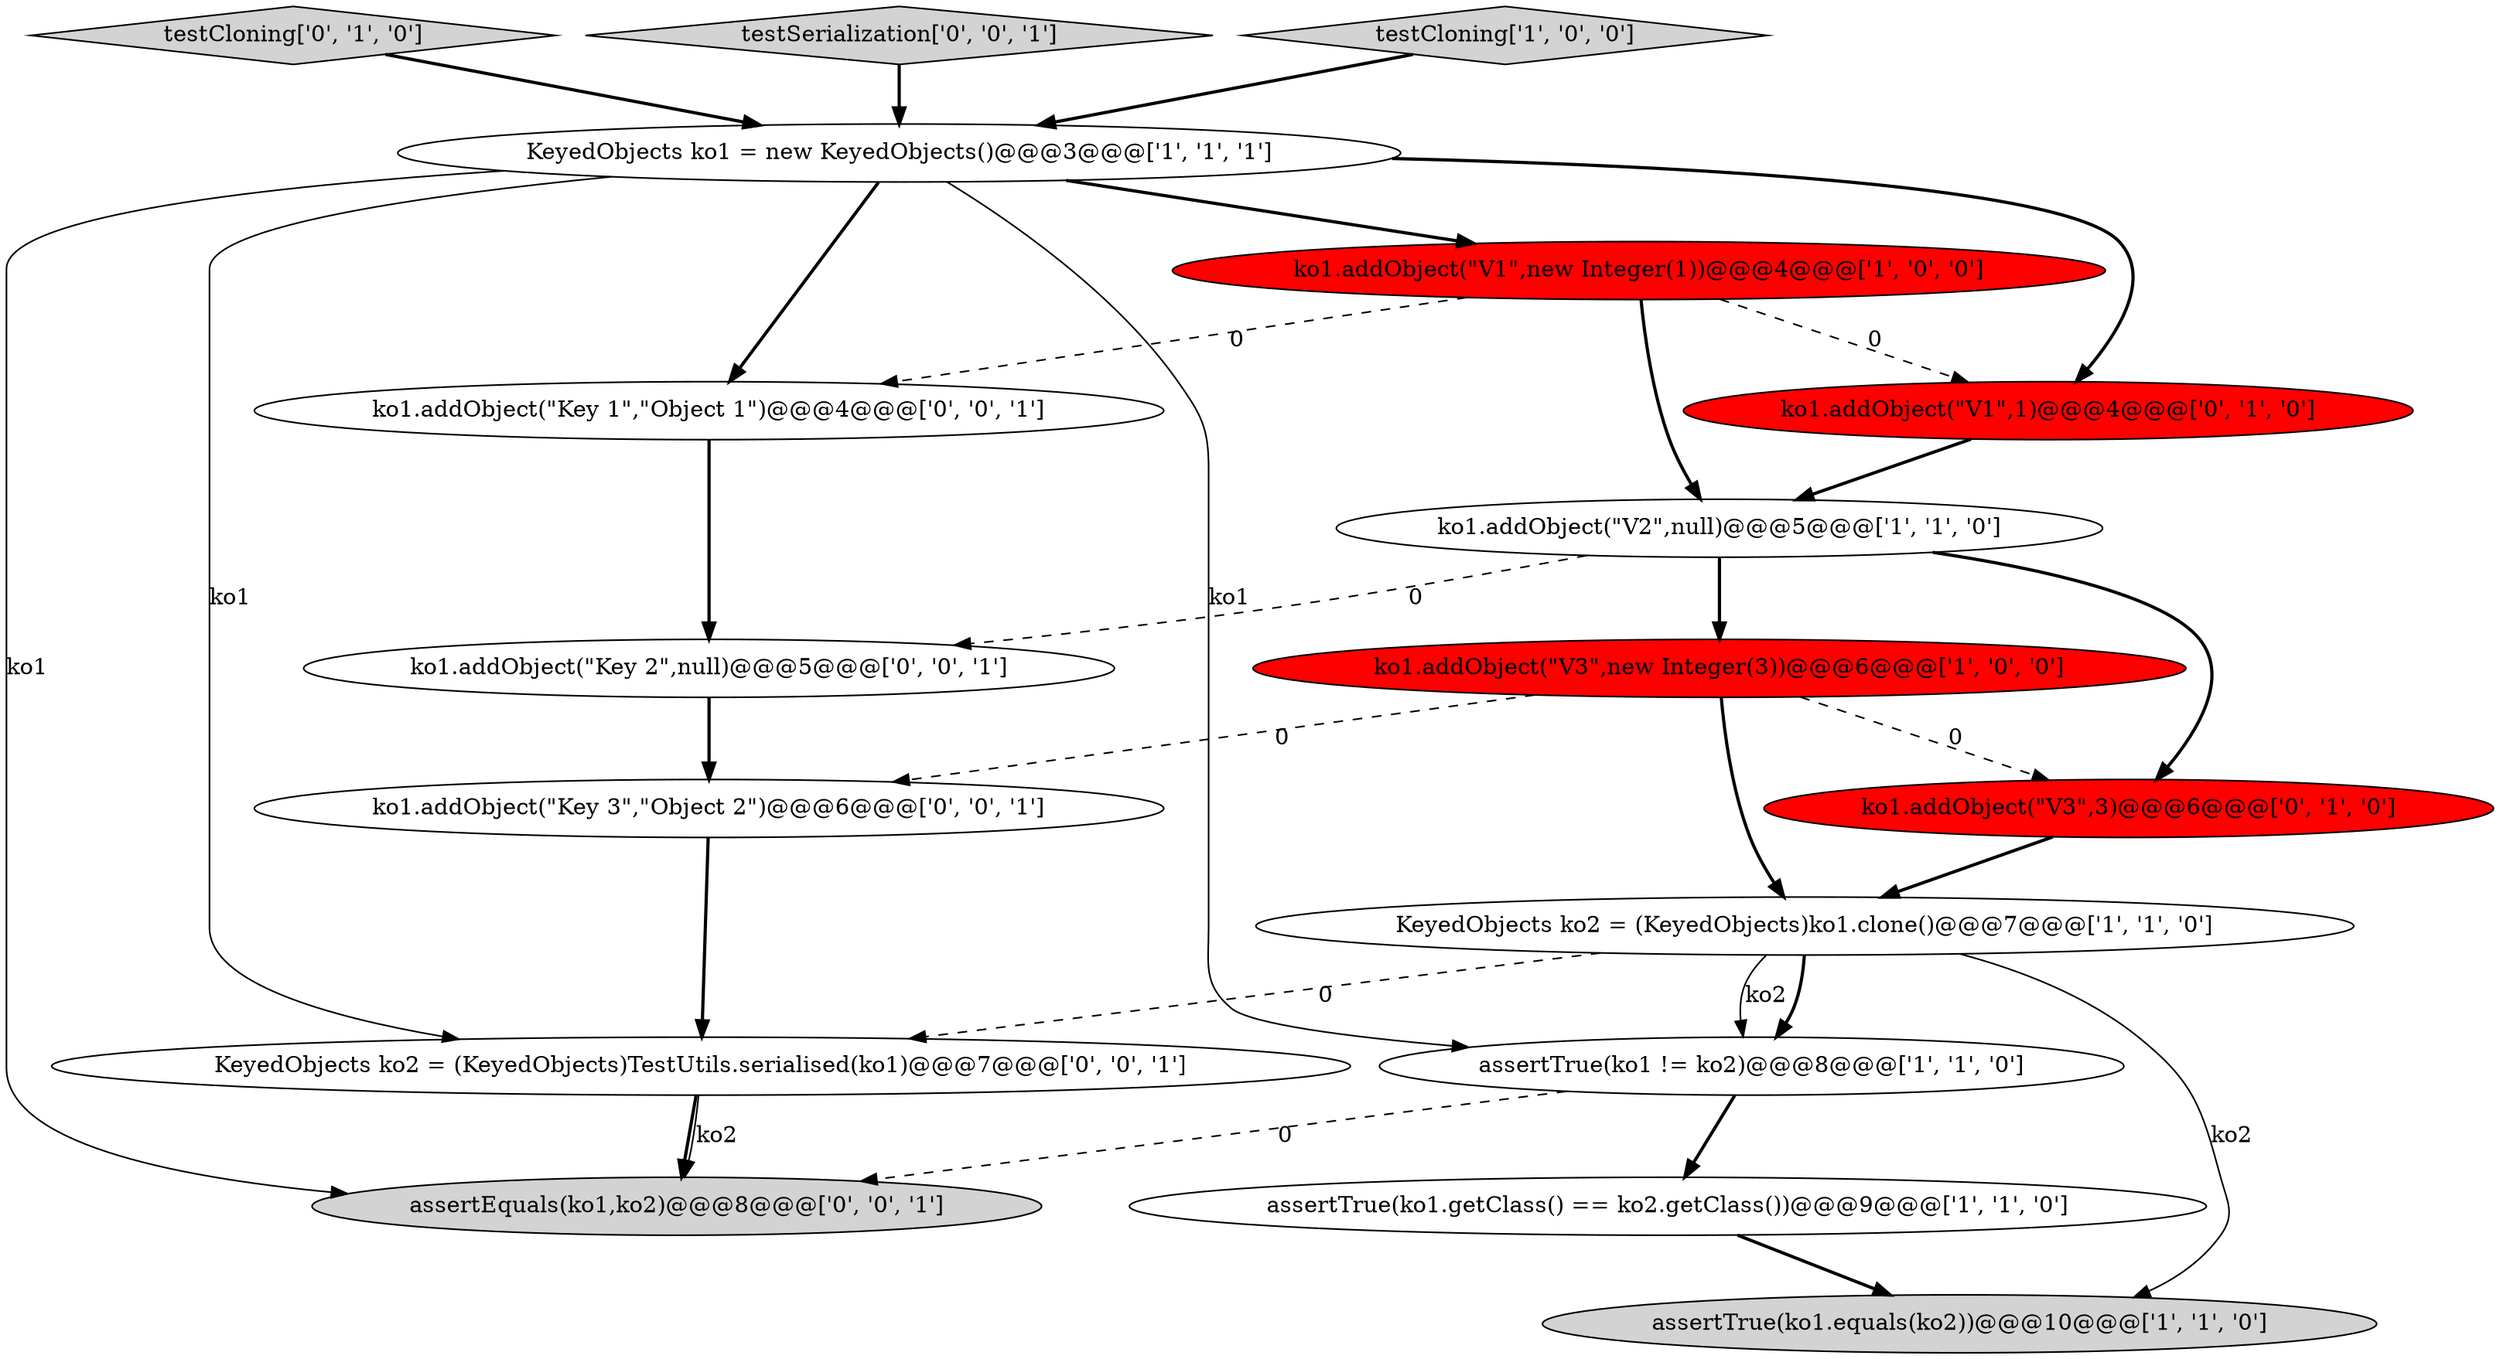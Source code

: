 digraph {
5 [style = filled, label = "assertTrue(ko1.getClass() == ko2.getClass())@@@9@@@['1', '1', '0']", fillcolor = white, shape = ellipse image = "AAA0AAABBB1BBB"];
2 [style = filled, label = "ko1.addObject(\"V2\",null)@@@5@@@['1', '1', '0']", fillcolor = white, shape = ellipse image = "AAA0AAABBB1BBB"];
11 [style = filled, label = "ko1.addObject(\"V3\",3)@@@6@@@['0', '1', '0']", fillcolor = red, shape = ellipse image = "AAA1AAABBB2BBB"];
7 [style = filled, label = "KeyedObjects ko1 = new KeyedObjects()@@@3@@@['1', '1', '1']", fillcolor = white, shape = ellipse image = "AAA0AAABBB1BBB"];
12 [style = filled, label = "ko1.addObject(\"Key 3\",\"Object 2\")@@@6@@@['0', '0', '1']", fillcolor = white, shape = ellipse image = "AAA0AAABBB3BBB"];
13 [style = filled, label = "assertEquals(ko1,ko2)@@@8@@@['0', '0', '1']", fillcolor = lightgray, shape = ellipse image = "AAA0AAABBB3BBB"];
6 [style = filled, label = "ko1.addObject(\"V1\",new Integer(1))@@@4@@@['1', '0', '0']", fillcolor = red, shape = ellipse image = "AAA1AAABBB1BBB"];
8 [style = filled, label = "ko1.addObject(\"V3\",new Integer(3))@@@6@@@['1', '0', '0']", fillcolor = red, shape = ellipse image = "AAA1AAABBB1BBB"];
15 [style = filled, label = "ko1.addObject(\"Key 1\",\"Object 1\")@@@4@@@['0', '0', '1']", fillcolor = white, shape = ellipse image = "AAA0AAABBB3BBB"];
17 [style = filled, label = "KeyedObjects ko2 = (KeyedObjects)TestUtils.serialised(ko1)@@@7@@@['0', '0', '1']", fillcolor = white, shape = ellipse image = "AAA0AAABBB3BBB"];
4 [style = filled, label = "assertTrue(ko1.equals(ko2))@@@10@@@['1', '1', '0']", fillcolor = lightgray, shape = ellipse image = "AAA0AAABBB1BBB"];
9 [style = filled, label = "ko1.addObject(\"V1\",1)@@@4@@@['0', '1', '0']", fillcolor = red, shape = ellipse image = "AAA1AAABBB2BBB"];
0 [style = filled, label = "assertTrue(ko1 != ko2)@@@8@@@['1', '1', '0']", fillcolor = white, shape = ellipse image = "AAA0AAABBB1BBB"];
10 [style = filled, label = "testCloning['0', '1', '0']", fillcolor = lightgray, shape = diamond image = "AAA0AAABBB2BBB"];
16 [style = filled, label = "testSerialization['0', '0', '1']", fillcolor = lightgray, shape = diamond image = "AAA0AAABBB3BBB"];
14 [style = filled, label = "ko1.addObject(\"Key 2\",null)@@@5@@@['0', '0', '1']", fillcolor = white, shape = ellipse image = "AAA0AAABBB3BBB"];
3 [style = filled, label = "testCloning['1', '0', '0']", fillcolor = lightgray, shape = diamond image = "AAA0AAABBB1BBB"];
1 [style = filled, label = "KeyedObjects ko2 = (KeyedObjects)ko1.clone()@@@7@@@['1', '1', '0']", fillcolor = white, shape = ellipse image = "AAA0AAABBB1BBB"];
15->14 [style = bold, label=""];
9->2 [style = bold, label=""];
11->1 [style = bold, label=""];
12->17 [style = bold, label=""];
6->9 [style = dashed, label="0"];
16->7 [style = bold, label=""];
1->4 [style = solid, label="ko2"];
8->12 [style = dashed, label="0"];
1->0 [style = bold, label=""];
7->17 [style = solid, label="ko1"];
17->13 [style = solid, label="ko2"];
10->7 [style = bold, label=""];
6->2 [style = bold, label=""];
7->9 [style = bold, label=""];
8->1 [style = bold, label=""];
7->13 [style = solid, label="ko1"];
1->17 [style = dashed, label="0"];
7->0 [style = solid, label="ko1"];
2->14 [style = dashed, label="0"];
3->7 [style = bold, label=""];
6->15 [style = dashed, label="0"];
14->12 [style = bold, label=""];
5->4 [style = bold, label=""];
7->6 [style = bold, label=""];
0->13 [style = dashed, label="0"];
7->15 [style = bold, label=""];
17->13 [style = bold, label=""];
1->0 [style = solid, label="ko2"];
8->11 [style = dashed, label="0"];
2->11 [style = bold, label=""];
2->8 [style = bold, label=""];
0->5 [style = bold, label=""];
}
